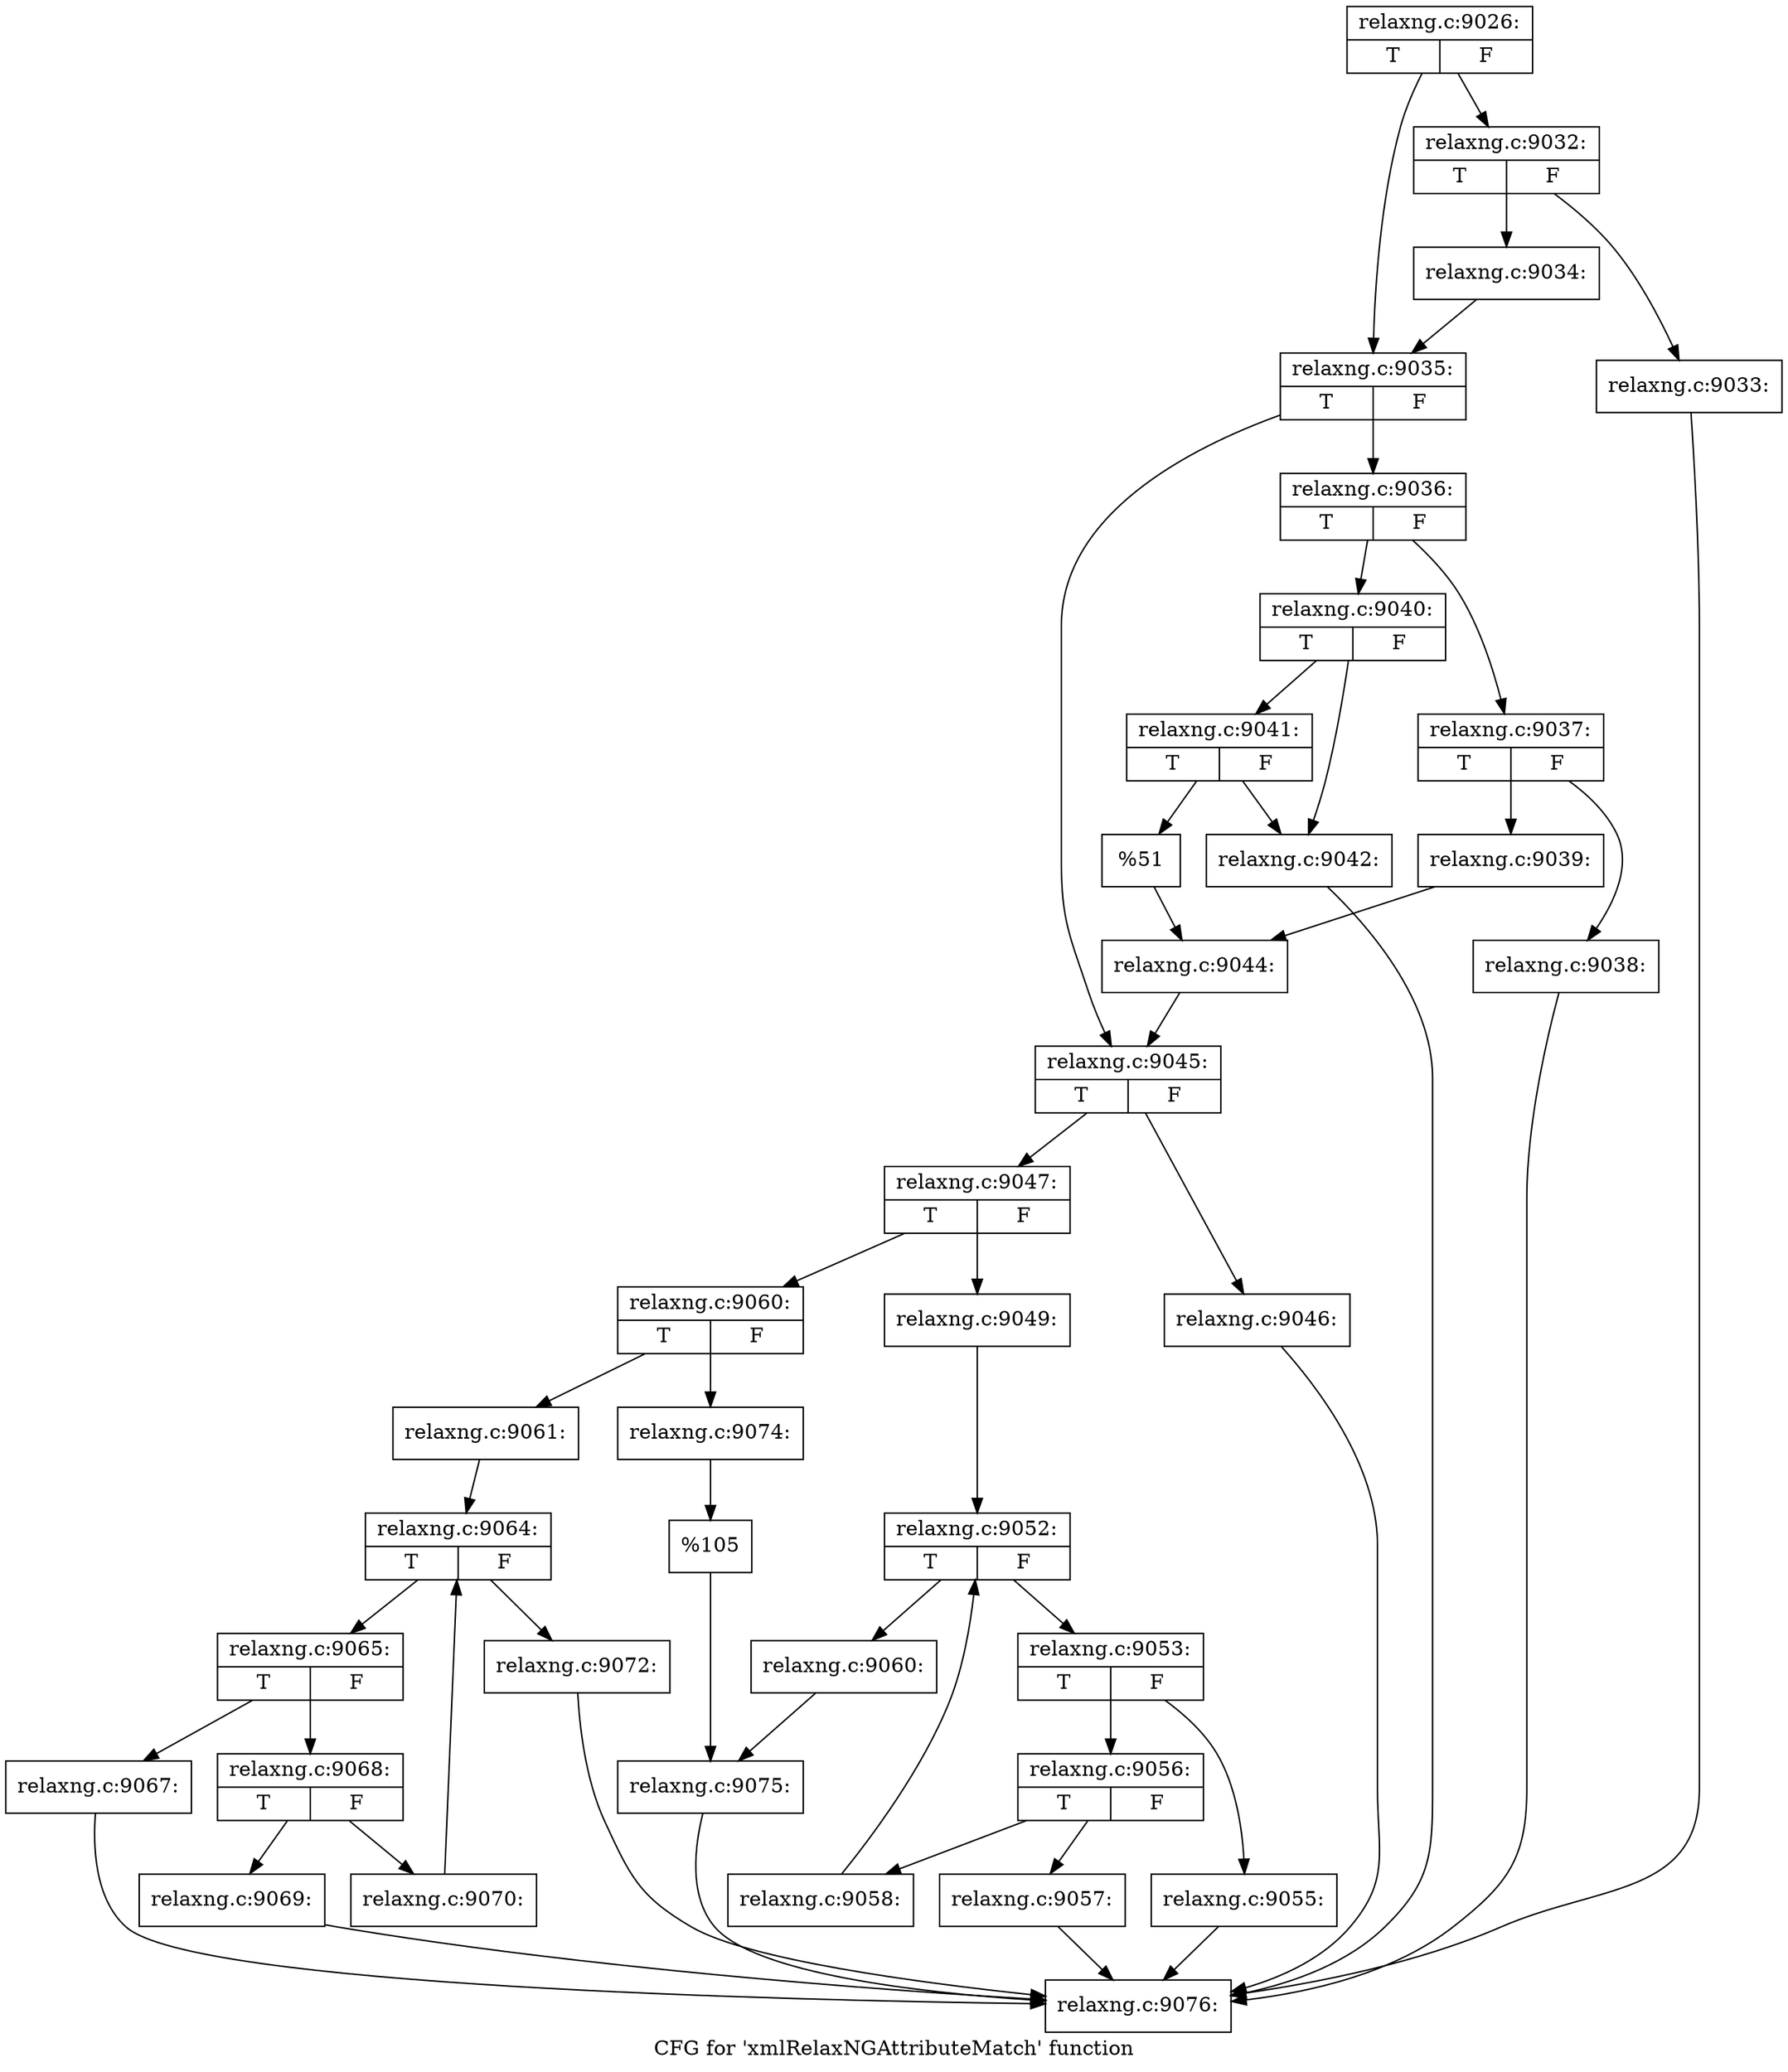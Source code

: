 digraph "CFG for 'xmlRelaxNGAttributeMatch' function" {
	label="CFG for 'xmlRelaxNGAttributeMatch' function";

	Node0x3f49240 [shape=record,label="{relaxng.c:9026:|{<s0>T|<s1>F}}"];
	Node0x3f49240 -> Node0x3f4ba20;
	Node0x3f49240 -> Node0x3f4ba70;
	Node0x3f4ba20 [shape=record,label="{relaxng.c:9032:|{<s0>T|<s1>F}}"];
	Node0x3f4ba20 -> Node0x3f4bfb0;
	Node0x3f4ba20 -> Node0x3f4bf60;
	Node0x3f4bf60 [shape=record,label="{relaxng.c:9033:}"];
	Node0x3f4bf60 -> Node0x3f4b600;
	Node0x3f4bfb0 [shape=record,label="{relaxng.c:9034:}"];
	Node0x3f4bfb0 -> Node0x3f4ba70;
	Node0x3f4ba70 [shape=record,label="{relaxng.c:9035:|{<s0>T|<s1>F}}"];
	Node0x3f4ba70 -> Node0x3f4c860;
	Node0x3f4ba70 -> Node0x3f4c8b0;
	Node0x3f4c860 [shape=record,label="{relaxng.c:9036:|{<s0>T|<s1>F}}"];
	Node0x3f4c860 -> Node0x3f4cda0;
	Node0x3f4c860 -> Node0x3f4ce40;
	Node0x3f4cda0 [shape=record,label="{relaxng.c:9037:|{<s0>T|<s1>F}}"];
	Node0x3f4cda0 -> Node0x3f4d450;
	Node0x3f4cda0 -> Node0x3f4d4a0;
	Node0x3f4d450 [shape=record,label="{relaxng.c:9038:}"];
	Node0x3f4d450 -> Node0x3f4b600;
	Node0x3f4d4a0 [shape=record,label="{relaxng.c:9039:}"];
	Node0x3f4d4a0 -> Node0x3f4cdf0;
	Node0x3f4ce40 [shape=record,label="{relaxng.c:9040:|{<s0>T|<s1>F}}"];
	Node0x3f4ce40 -> Node0x3f4db30;
	Node0x3f4ce40 -> Node0x3f4dbd0;
	Node0x3f4dbd0 [shape=record,label="{relaxng.c:9041:|{<s0>T|<s1>F}}"];
	Node0x3f4dbd0 -> Node0x3f4db80;
	Node0x3f4dbd0 -> Node0x3f4db30;
	Node0x3f4db30 [shape=record,label="{relaxng.c:9042:}"];
	Node0x3f4db30 -> Node0x3f4b600;
	Node0x3f4db80 [shape=record,label="{%51}"];
	Node0x3f4db80 -> Node0x3f4cdf0;
	Node0x3f4cdf0 [shape=record,label="{relaxng.c:9044:}"];
	Node0x3f4cdf0 -> Node0x3f4c8b0;
	Node0x3f4c8b0 [shape=record,label="{relaxng.c:9045:|{<s0>T|<s1>F}}"];
	Node0x3f4c8b0 -> Node0x3f4ea60;
	Node0x3f4c8b0 -> Node0x3f4eab0;
	Node0x3f4ea60 [shape=record,label="{relaxng.c:9046:}"];
	Node0x3f4ea60 -> Node0x3f4b600;
	Node0x3f4eab0 [shape=record,label="{relaxng.c:9047:|{<s0>T|<s1>F}}"];
	Node0x3f4eab0 -> Node0x3f4f310;
	Node0x3f4eab0 -> Node0x3f4f3b0;
	Node0x3f4f310 [shape=record,label="{relaxng.c:9049:}"];
	Node0x3f4f310 -> Node0x3f4fd40;
	Node0x3f4fd40 [shape=record,label="{relaxng.c:9052:|{<s0>T|<s1>F}}"];
	Node0x3f4fd40 -> Node0x3f50130;
	Node0x3f4fd40 -> Node0x3f4ff60;
	Node0x3f50130 [shape=record,label="{relaxng.c:9053:|{<s0>T|<s1>F}}"];
	Node0x3f50130 -> Node0x3f50590;
	Node0x3f50130 -> Node0x3f505e0;
	Node0x3f50590 [shape=record,label="{relaxng.c:9055:}"];
	Node0x3f50590 -> Node0x3f4b600;
	Node0x3f505e0 [shape=record,label="{relaxng.c:9056:|{<s0>T|<s1>F}}"];
	Node0x3f505e0 -> Node0x3f50a70;
	Node0x3f505e0 -> Node0x3f50ac0;
	Node0x3f50a70 [shape=record,label="{relaxng.c:9057:}"];
	Node0x3f50a70 -> Node0x3f4b600;
	Node0x3f50ac0 [shape=record,label="{relaxng.c:9058:}"];
	Node0x3f50ac0 -> Node0x3f4fd40;
	Node0x3f4ff60 [shape=record,label="{relaxng.c:9060:}"];
	Node0x3f4ff60 -> Node0x3f4f360;
	Node0x3f4f3b0 [shape=record,label="{relaxng.c:9060:|{<s0>T|<s1>F}}"];
	Node0x3f4f3b0 -> Node0x3f513a0;
	Node0x3f4f3b0 -> Node0x3f51440;
	Node0x3f513a0 [shape=record,label="{relaxng.c:9061:}"];
	Node0x3f513a0 -> Node0x3f51dd0;
	Node0x3f51dd0 [shape=record,label="{relaxng.c:9064:|{<s0>T|<s1>F}}"];
	Node0x3f51dd0 -> Node0x3f52140;
	Node0x3f51dd0 -> Node0x3f51ef0;
	Node0x3f52140 [shape=record,label="{relaxng.c:9065:|{<s0>T|<s1>F}}"];
	Node0x3f52140 -> Node0x3f52620;
	Node0x3f52140 -> Node0x3f52670;
	Node0x3f52620 [shape=record,label="{relaxng.c:9067:}"];
	Node0x3f52620 -> Node0x3f4b600;
	Node0x3f52670 [shape=record,label="{relaxng.c:9068:|{<s0>T|<s1>F}}"];
	Node0x3f52670 -> Node0x3f52b00;
	Node0x3f52670 -> Node0x3f52b50;
	Node0x3f52b00 [shape=record,label="{relaxng.c:9069:}"];
	Node0x3f52b00 -> Node0x3f4b600;
	Node0x3f52b50 [shape=record,label="{relaxng.c:9070:}"];
	Node0x3f52b50 -> Node0x3f51dd0;
	Node0x3f51ef0 [shape=record,label="{relaxng.c:9072:}"];
	Node0x3f51ef0 -> Node0x3f4b600;
	Node0x3f51440 [shape=record,label="{relaxng.c:9074:}"];
	Node0x3f51440 -> Node0x3f513f0;
	Node0x3f513f0 [shape=record,label="{%105}"];
	Node0x3f513f0 -> Node0x3f4f360;
	Node0x3f4f360 [shape=record,label="{relaxng.c:9075:}"];
	Node0x3f4f360 -> Node0x3f4b600;
	Node0x3f4b600 [shape=record,label="{relaxng.c:9076:}"];
}
